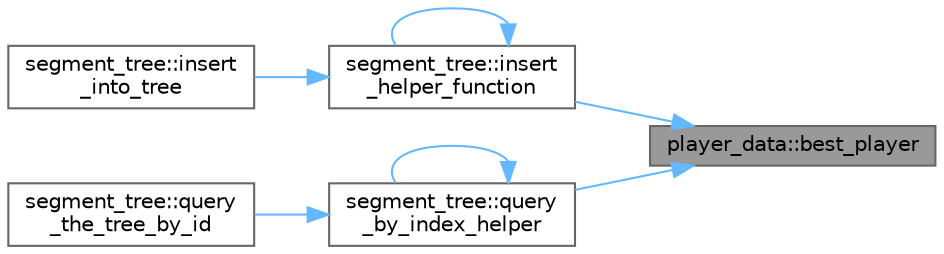 digraph "player_data::best_player"
{
 // LATEX_PDF_SIZE
  bgcolor="transparent";
  edge [fontname=Helvetica,fontsize=10,labelfontname=Helvetica,labelfontsize=10];
  node [fontname=Helvetica,fontsize=10,shape=box,height=0.2,width=0.4];
  rankdir="RL";
  Node1 [id="Node000001",label="player_data::best_player",height=0.2,width=0.4,color="gray40", fillcolor="grey60", style="filled", fontcolor="black",tooltip=" "];
  Node1 -> Node2 [id="edge1_Node000001_Node000002",dir="back",color="steelblue1",style="solid",tooltip=" "];
  Node2 [id="Node000002",label="segment_tree::insert\l_helper_function",height=0.2,width=0.4,color="grey40", fillcolor="white", style="filled",URL="$classsegment__tree.html#ac6802925bf7696ac2c01f0134f972e6e",tooltip=" "];
  Node2 -> Node2 [id="edge2_Node000002_Node000002",dir="back",color="steelblue1",style="solid",tooltip=" "];
  Node2 -> Node3 [id="edge3_Node000002_Node000003",dir="back",color="steelblue1",style="solid",tooltip=" "];
  Node3 [id="Node000003",label="segment_tree::insert\l_into_tree",height=0.2,width=0.4,color="grey40", fillcolor="white", style="filled",URL="$classsegment__tree.html#a80b81e2b7e0c0a48a829b4e78c3b4140",tooltip=" "];
  Node1 -> Node4 [id="edge4_Node000001_Node000004",dir="back",color="steelblue1",style="solid",tooltip=" "];
  Node4 [id="Node000004",label="segment_tree::query\l_by_index_helper",height=0.2,width=0.4,color="grey40", fillcolor="white", style="filled",URL="$classsegment__tree.html#a7cc29c28b2e9151ee919b1477d9cdd0c",tooltip=" "];
  Node4 -> Node4 [id="edge5_Node000004_Node000004",dir="back",color="steelblue1",style="solid",tooltip=" "];
  Node4 -> Node5 [id="edge6_Node000004_Node000005",dir="back",color="steelblue1",style="solid",tooltip=" "];
  Node5 [id="Node000005",label="segment_tree::query\l_the_tree_by_id",height=0.2,width=0.4,color="grey40", fillcolor="white", style="filled",URL="$classsegment__tree.html#aa6979acab6b15c8fdd3e80c45d1c97dc",tooltip=" "];
}
